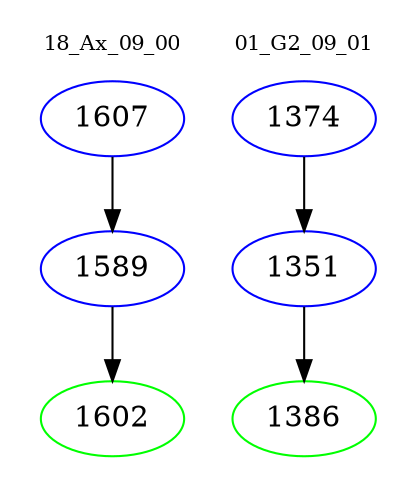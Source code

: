 digraph{
subgraph cluster_0 {
color = white
label = "18_Ax_09_00";
fontsize=10;
T0_1607 [label="1607", color="blue"]
T0_1607 -> T0_1589 [color="black"]
T0_1589 [label="1589", color="blue"]
T0_1589 -> T0_1602 [color="black"]
T0_1602 [label="1602", color="green"]
}
subgraph cluster_1 {
color = white
label = "01_G2_09_01";
fontsize=10;
T1_1374 [label="1374", color="blue"]
T1_1374 -> T1_1351 [color="black"]
T1_1351 [label="1351", color="blue"]
T1_1351 -> T1_1386 [color="black"]
T1_1386 [label="1386", color="green"]
}
}
